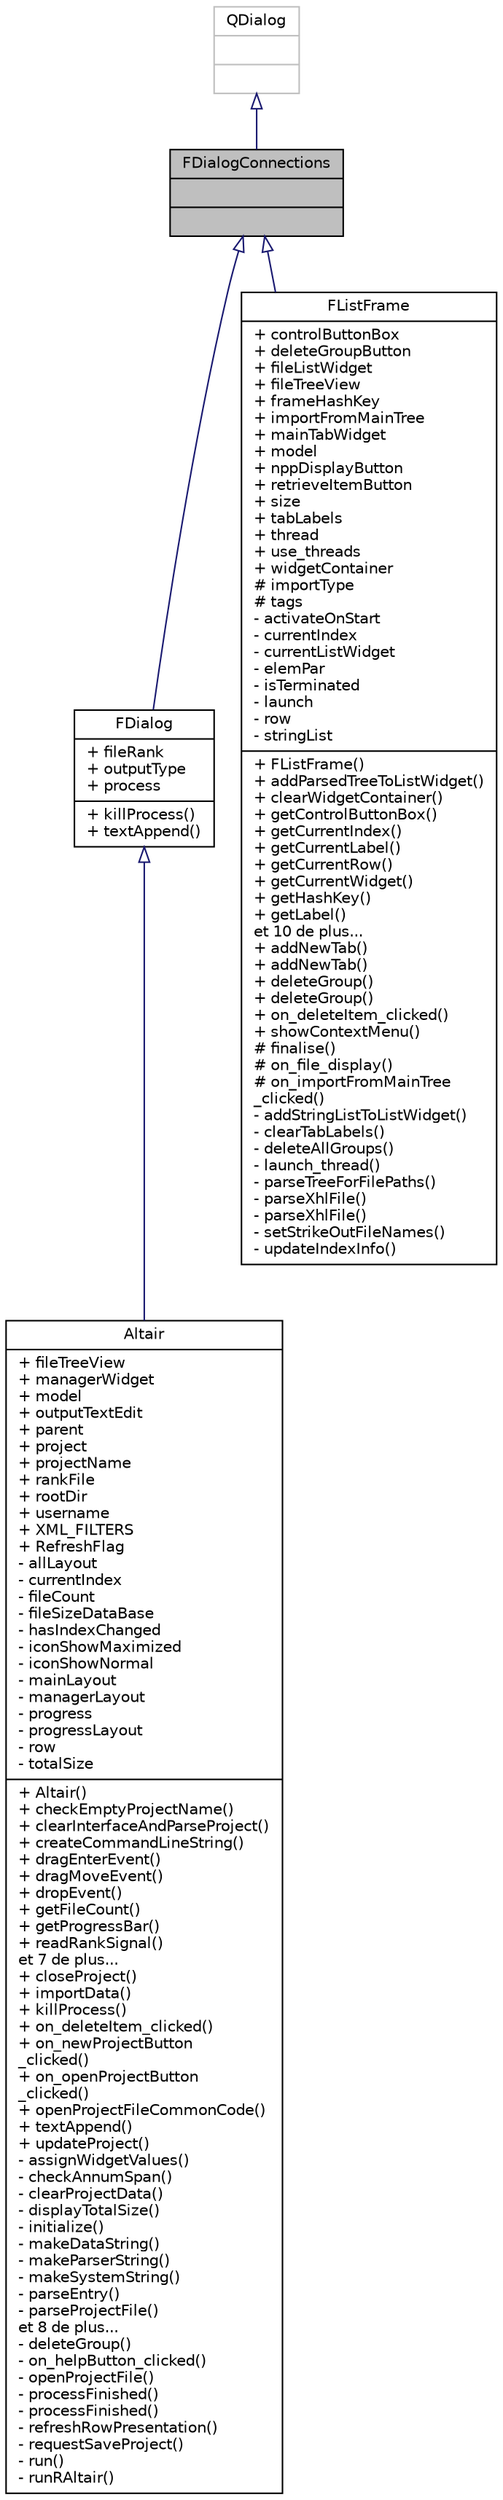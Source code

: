 digraph "FDialogConnections"
{
 // INTERACTIVE_SVG=YES
  edge [fontname="Helvetica",fontsize="10",labelfontname="Helvetica",labelfontsize="10"];
  node [fontname="Helvetica",fontsize="10",shape=record];
  Node0 [label="{FDialogConnections\n||}",height=0.2,width=0.4,color="black", fillcolor="grey75", style="filled", fontcolor="black"];
  Node1 -> Node0 [dir="back",color="midnightblue",fontsize="10",style="solid",arrowtail="onormal",fontname="Helvetica"];
  Node1 [label="{QDialog\n||}",height=0.2,width=0.4,color="grey75", fillcolor="white", style="filled"];
  Node0 -> Node2 [dir="back",color="midnightblue",fontsize="10",style="solid",arrowtail="onormal",fontname="Helvetica"];
  Node2 [label="{FDialog\n|+ fileRank\l+ outputType\l+ process\l|+ killProcess()\l+ textAppend()\l}",height=0.2,width=0.4,color="black", fillcolor="white", style="filled",URL="$class_f_dialog.html"];
  Node2 -> Node3 [dir="back",color="midnightblue",fontsize="10",style="solid",arrowtail="onormal",fontname="Helvetica"];
  Node3 [label="{Altair\n|+ fileTreeView\l+ managerWidget\l+ model\l+ outputTextEdit\l+ parent\l+ project\l+ projectName\l+ rankFile\l+ rootDir\l+ username\l+ XML_FILTERS\l+ RefreshFlag\l- allLayout\l- currentIndex\l- fileCount\l- fileSizeDataBase\l- hasIndexChanged\l- iconShowMaximized\l- iconShowNormal\l- mainLayout\l- managerLayout\l- progress\l- progressLayout\l- row\l- totalSize\l|+ Altair()\l+ checkEmptyProjectName()\l+ clearInterfaceAndParseProject()\l+ createCommandLineString()\l+ dragEnterEvent()\l+ dragMoveEvent()\l+ dropEvent()\l+ getFileCount()\l+ getProgressBar()\l+ readRankSignal()\let 7 de plus...\l+ closeProject()\l+ importData()\l+ killProcess()\l+ on_deleteItem_clicked()\l+ on_newProjectButton\l_clicked()\l+ on_openProjectButton\l_clicked()\l+ openProjectFileCommonCode()\l+ textAppend()\l+ updateProject()\l- assignWidgetValues()\l- checkAnnumSpan()\l- clearProjectData()\l- displayTotalSize()\l- initialize()\l- makeDataString()\l- makeParserString()\l- makeSystemString()\l- parseEntry()\l- parseProjectFile()\let 8 de plus...\l- deleteGroup()\l- on_helpButton_clicked()\l- openProjectFile()\l- processFinished()\l- processFinished()\l- refreshRowPresentation()\l- requestSaveProject()\l- run()\l- runRAltair()\l}",height=0.2,width=0.4,color="black", fillcolor="white", style="filled",URL="$class_altair.html",tooltip="Classe Altair, agent de la classe MainWindow qui implémente les fonctions globales de l&#39;interface gra..."];
  Node0 -> Node4 [dir="back",color="midnightblue",fontsize="10",style="solid",arrowtail="onormal",fontname="Helvetica"];
  Node4 [label="{FListFrame\n|+ controlButtonBox\l+ deleteGroupButton\l+ fileListWidget\l+ fileTreeView\l+ frameHashKey\l+ importFromMainTree\l+ mainTabWidget\l+ model\l+ nppDisplayButton\l+ retrieveItemButton\l+ size\l+ tabLabels\l+ thread\l+ use_threads\l+ widgetContainer\l# importType\l# tags\l- activateOnStart\l- currentIndex\l- currentListWidget\l- elemPar\l- isTerminated\l- launch\l- row\l- stringList\l|+ FListFrame()\l+ addParsedTreeToListWidget()\l+ clearWidgetContainer()\l+ getControlButtonBox()\l+ getCurrentIndex()\l+ getCurrentLabel()\l+ getCurrentRow()\l+ getCurrentWidget()\l+ getHashKey()\l+ getLabel()\let 10 de plus...\l+ addNewTab()\l+ addNewTab()\l+ deleteGroup()\l+ deleteGroup()\l+ on_deleteItem_clicked()\l+ showContextMenu()\l# finalise()\l# on_file_display()\l# on_importFromMainTree\l_clicked()\l- addStringListToListWidget()\l- clearTabLabels()\l- deleteAllGroups()\l- launch_thread()\l- parseTreeForFilePaths()\l- parseXhlFile()\l- parseXhlFile()\l- setStrikeOutFileNames()\l- updateIndexInfo()\l}",height=0.2,width=0.4,color="black", fillcolor="white", style="filled",URL="$class_f_list_frame.html"];
}
